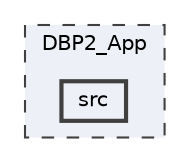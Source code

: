 digraph "DBP2_App/src"
{
 // LATEX_PDF_SIZE
  bgcolor="transparent";
  edge [fontname=Helvetica,fontsize=10,labelfontname=Helvetica,labelfontsize=10];
  node [fontname=Helvetica,fontsize=10,shape=box,height=0.2,width=0.4];
  compound=true
  subgraph clusterdir_3c9f53aecc9ee1e3a8bbce2f0db0f513 {
    graph [ bgcolor="#edf0f7", pencolor="grey25", label="DBP2_App", fontname=Helvetica,fontsize=10 style="filled,dashed", URL="dir_3c9f53aecc9ee1e3a8bbce2f0db0f513.html",tooltip=""]
  dir_4ca8ae8a7116cefe0602bfa7ac1a3973 [label="src", fillcolor="#edf0f7", color="grey25", style="filled,bold", URL="dir_4ca8ae8a7116cefe0602bfa7ac1a3973.html",tooltip=""];
  }
}
